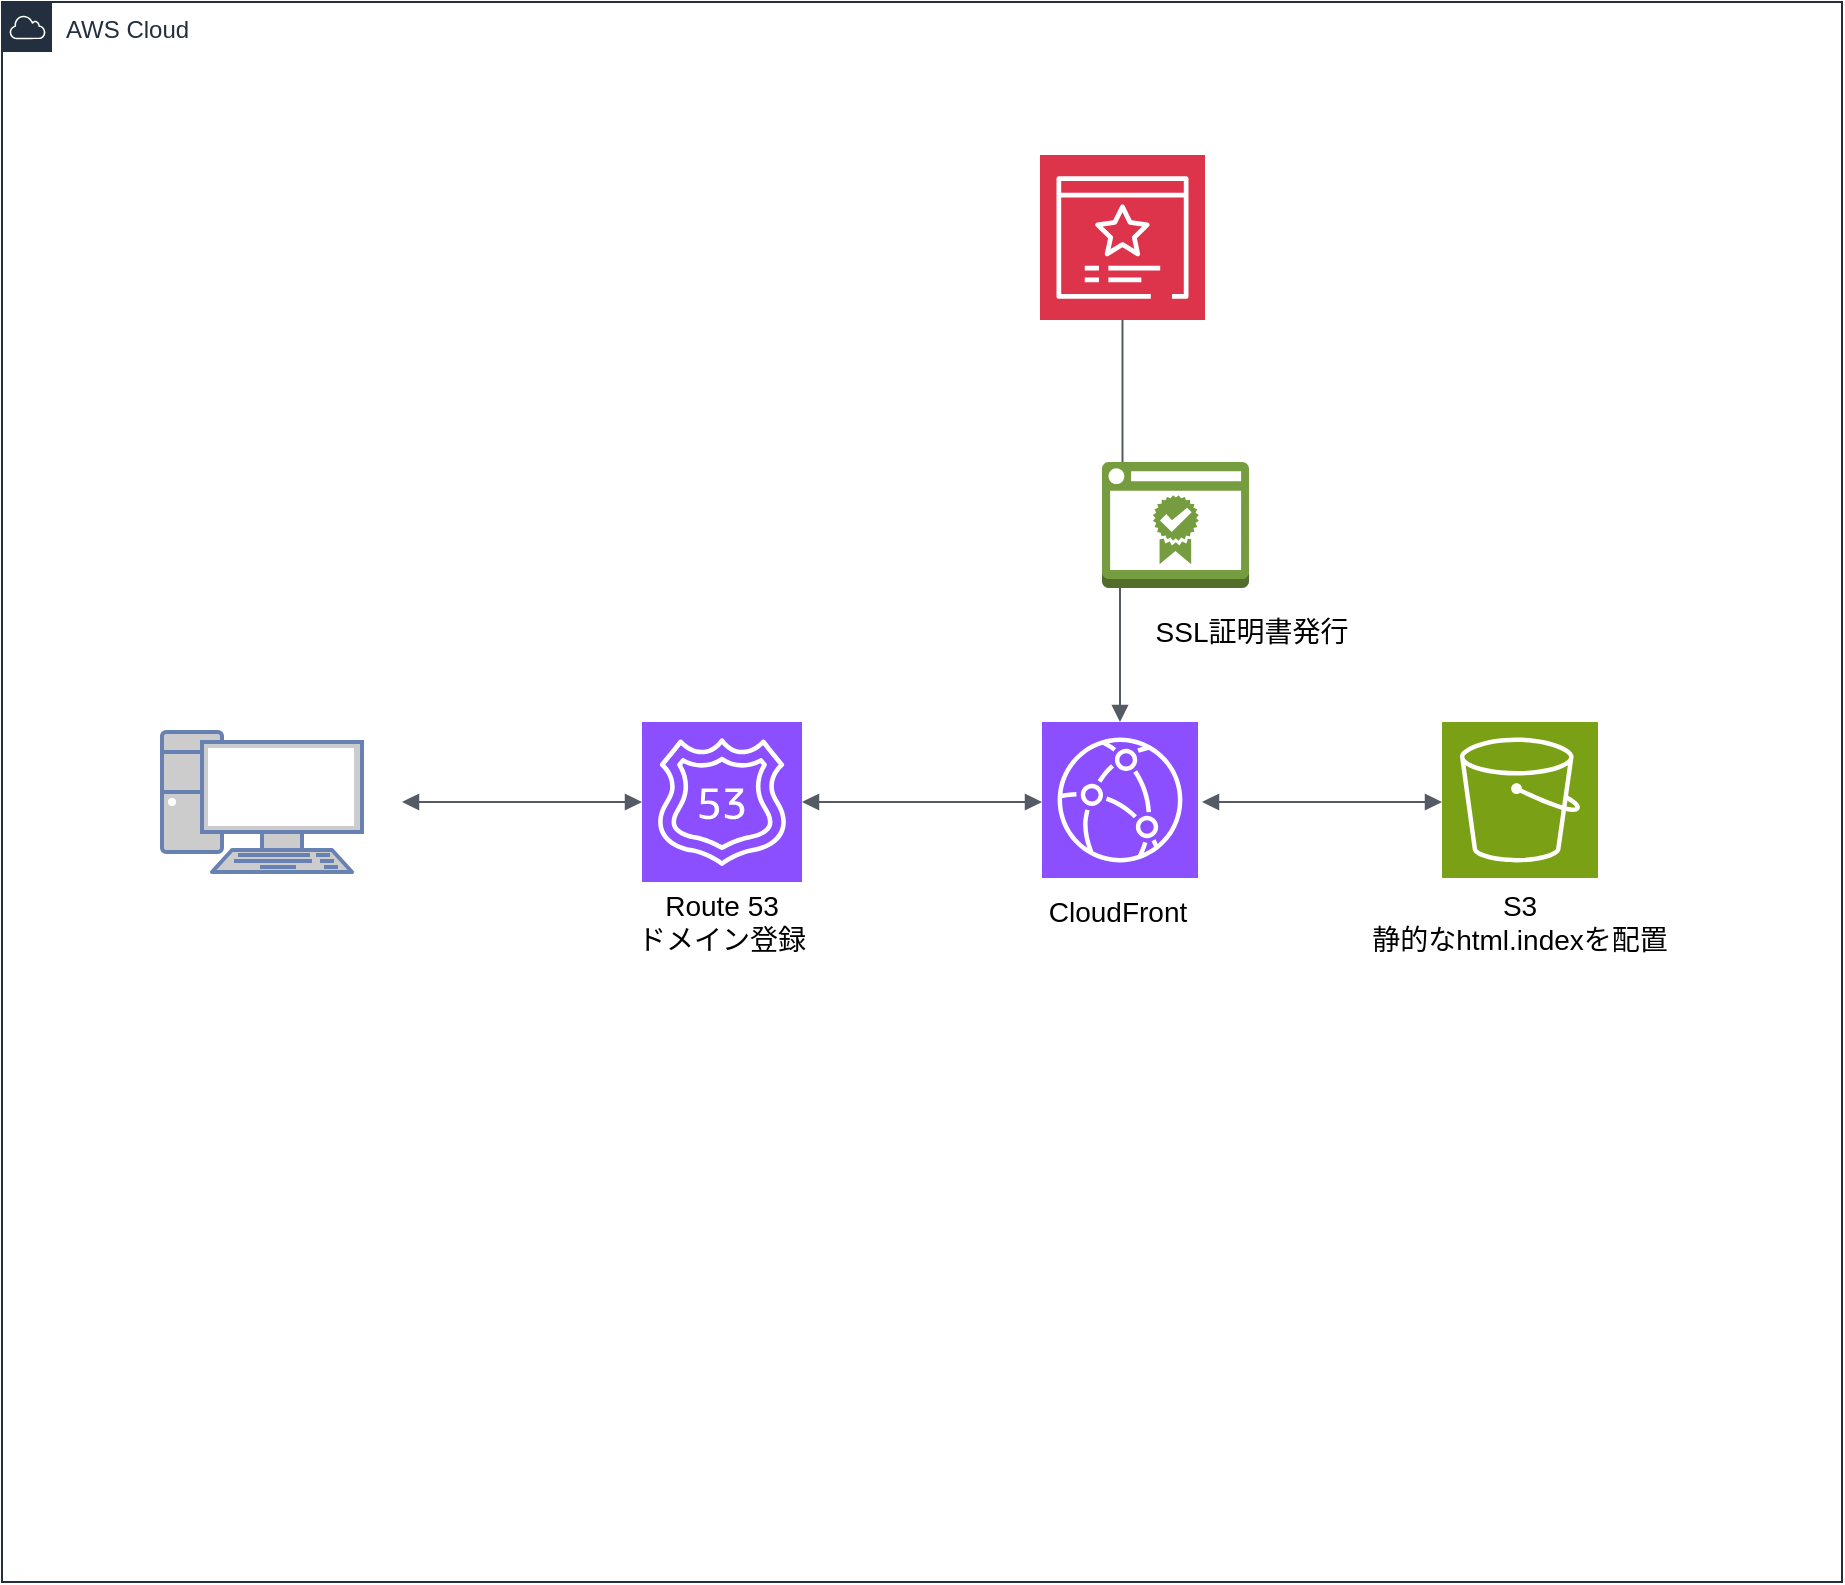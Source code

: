 <mxfile version="24.7.16">
  <diagram name="ページ1" id="IDqmQJQXYMVia_tHzmbd">
    <mxGraphModel dx="765" dy="1757" grid="1" gridSize="10" guides="1" tooltips="1" connect="1" arrows="1" fold="1" page="1" pageScale="1" pageWidth="827" pageHeight="1169" math="0" shadow="0">
      <root>
        <mxCell id="0" />
        <mxCell id="1" parent="0" />
        <mxCell id="qZDzYmMbD7gUfo3dhRsL-1" value="" style="sketch=0;points=[[0,0,0],[0.25,0,0],[0.5,0,0],[0.75,0,0],[1,0,0],[0,1,0],[0.25,1,0],[0.5,1,0],[0.75,1,0],[1,1,0],[0,0.25,0],[0,0.5,0],[0,0.75,0],[1,0.25,0],[1,0.5,0],[1,0.75,0]];outlineConnect=0;fontColor=#232F3E;fillColor=#8C4FFF;strokeColor=#ffffff;dashed=0;verticalLabelPosition=bottom;verticalAlign=top;align=center;html=1;fontSize=12;fontStyle=0;aspect=fixed;shape=mxgraph.aws4.resourceIcon;resIcon=mxgraph.aws4.cloudfront;" vertex="1" parent="1">
          <mxGeometry x="3360" y="550" width="78" height="78" as="geometry" />
        </mxCell>
        <mxCell id="qZDzYmMbD7gUfo3dhRsL-2" value="&lt;font style=&quot;font-size: 14px;&quot;&gt;CloudFront&lt;/font&gt;" style="text;strokeColor=none;align=center;fillColor=none;html=1;verticalAlign=middle;whiteSpace=wrap;rounded=0;" vertex="1" parent="1">
          <mxGeometry x="3358" y="630" width="80" height="30" as="geometry" />
        </mxCell>
        <mxCell id="qZDzYmMbD7gUfo3dhRsL-3" value="" style="sketch=0;points=[[0,0,0],[0.25,0,0],[0.5,0,0],[0.75,0,0],[1,0,0],[0,1,0],[0.25,1,0],[0.5,1,0],[0.75,1,0],[1,1,0],[0,0.25,0],[0,0.5,0],[0,0.75,0],[1,0.25,0],[1,0.5,0],[1,0.75,0]];outlineConnect=0;fontColor=#232F3E;fillColor=#8C4FFF;strokeColor=#ffffff;dashed=0;verticalLabelPosition=bottom;verticalAlign=top;align=center;html=1;fontSize=12;fontStyle=0;aspect=fixed;shape=mxgraph.aws4.resourceIcon;resIcon=mxgraph.aws4.route_53;" vertex="1" parent="1">
          <mxGeometry x="3160" y="550" width="80" height="80" as="geometry" />
        </mxCell>
        <mxCell id="qZDzYmMbD7gUfo3dhRsL-6" value="" style="edgeStyle=orthogonalEdgeStyle;html=1;endArrow=block;elbow=vertical;startArrow=block;startFill=1;endFill=1;strokeColor=#545B64;rounded=0;exitX=0;exitY=0.5;exitDx=0;exitDy=0;exitPerimeter=0;" edge="1" parent="1" source="qZDzYmMbD7gUfo3dhRsL-3">
          <mxGeometry width="100" relative="1" as="geometry">
            <mxPoint x="3080.23" y="670" as="sourcePoint" />
            <mxPoint x="3040" y="590" as="targetPoint" />
            <Array as="points">
              <mxPoint x="3070" y="590" />
              <mxPoint x="3070" y="590" />
            </Array>
          </mxGeometry>
        </mxCell>
        <mxCell id="qZDzYmMbD7gUfo3dhRsL-7" value="&lt;font style=&quot;font-size: 14px;&quot;&gt;Route 53&lt;br&gt;ドメイン登録&lt;/font&gt;" style="text;strokeColor=none;align=center;fillColor=none;html=1;verticalAlign=middle;whiteSpace=wrap;rounded=0;" vertex="1" parent="1">
          <mxGeometry x="3155" y="630" width="90" height="40" as="geometry" />
        </mxCell>
        <mxCell id="qZDzYmMbD7gUfo3dhRsL-13" value="" style="sketch=0;points=[[0,0,0],[0.25,0,0],[0.5,0,0],[0.75,0,0],[1,0,0],[0,1,0],[0.25,1,0],[0.5,1,0],[0.75,1,0],[1,1,0],[0,0.25,0],[0,0.5,0],[0,0.75,0],[1,0.25,0],[1,0.5,0],[1,0.75,0]];outlineConnect=0;fontColor=#232F3E;fillColor=#7AA116;strokeColor=#ffffff;dashed=0;verticalLabelPosition=bottom;verticalAlign=top;align=center;html=1;fontSize=12;fontStyle=0;aspect=fixed;shape=mxgraph.aws4.resourceIcon;resIcon=mxgraph.aws4.s3;" vertex="1" parent="1">
          <mxGeometry x="3560" y="550" width="78" height="78" as="geometry" />
        </mxCell>
        <mxCell id="qZDzYmMbD7gUfo3dhRsL-15" value="" style="edgeStyle=orthogonalEdgeStyle;html=1;endArrow=block;elbow=vertical;startArrow=block;startFill=1;endFill=1;strokeColor=#545B64;rounded=0;exitX=0;exitY=0.5;exitDx=0;exitDy=0;exitPerimeter=0;" edge="1" parent="1">
          <mxGeometry width="100" relative="1" as="geometry">
            <mxPoint x="3360" y="590" as="sourcePoint" />
            <mxPoint x="3240" y="590" as="targetPoint" />
            <Array as="points">
              <mxPoint x="3270" y="590" />
              <mxPoint x="3270" y="590" />
            </Array>
          </mxGeometry>
        </mxCell>
        <mxCell id="qZDzYmMbD7gUfo3dhRsL-16" value="" style="edgeStyle=orthogonalEdgeStyle;html=1;endArrow=block;elbow=vertical;startArrow=block;startFill=1;endFill=1;strokeColor=#545B64;rounded=0;exitX=0;exitY=0.5;exitDx=0;exitDy=0;exitPerimeter=0;" edge="1" parent="1">
          <mxGeometry width="100" relative="1" as="geometry">
            <mxPoint x="3560" y="590" as="sourcePoint" />
            <mxPoint x="3440" y="590" as="targetPoint" />
            <Array as="points">
              <mxPoint x="3470" y="590" />
              <mxPoint x="3470" y="590" />
            </Array>
          </mxGeometry>
        </mxCell>
        <mxCell id="qZDzYmMbD7gUfo3dhRsL-17" value="&lt;font style=&quot;font-size: 14px;&quot;&gt;S3&lt;br&gt;静的なhtml.indexを配置&lt;/font&gt;" style="text;strokeColor=none;align=center;fillColor=none;html=1;verticalAlign=middle;whiteSpace=wrap;rounded=0;" vertex="1" parent="1">
          <mxGeometry x="3514" y="630" width="170" height="40" as="geometry" />
        </mxCell>
        <mxCell id="qZDzYmMbD7gUfo3dhRsL-20" value="" style="sketch=0;points=[[0,0,0],[0.25,0,0],[0.5,0,0],[0.75,0,0],[1,0,0],[0,1,0],[0.25,1,0],[0.5,1,0],[0.75,1,0],[1,1,0],[0,0.25,0],[0,0.5,0],[0,0.75,0],[1,0.25,0],[1,0.5,0],[1,0.75,0]];outlineConnect=0;fontColor=#232F3E;fillColor=#DD344C;strokeColor=#ffffff;dashed=0;verticalLabelPosition=bottom;verticalAlign=top;align=center;html=1;fontSize=12;fontStyle=0;aspect=fixed;shape=mxgraph.aws4.resourceIcon;resIcon=mxgraph.aws4.certificate_manager_3;" vertex="1" parent="1">
          <mxGeometry x="3359" y="266.5" width="82.5" height="82.5" as="geometry" />
        </mxCell>
        <mxCell id="qZDzYmMbD7gUfo3dhRsL-22" value="" style="edgeStyle=orthogonalEdgeStyle;html=1;endArrow=block;elbow=vertical;startArrow=none;endFill=1;strokeColor=#545B64;rounded=0;entryX=0.5;entryY=0;entryDx=0;entryDy=0;entryPerimeter=0;" edge="1" parent="1" source="qZDzYmMbD7gUfo3dhRsL-20" target="qZDzYmMbD7gUfo3dhRsL-1">
          <mxGeometry width="100" relative="1" as="geometry">
            <mxPoint x="3400" y="350" as="sourcePoint" />
            <mxPoint x="3460" y="510" as="targetPoint" />
            <Array as="points">
              <mxPoint x="3400" y="451" />
              <mxPoint x="3399" y="451" />
            </Array>
          </mxGeometry>
        </mxCell>
        <mxCell id="qZDzYmMbD7gUfo3dhRsL-19" value="" style="outlineConnect=0;dashed=0;verticalLabelPosition=bottom;verticalAlign=top;align=center;html=1;shape=mxgraph.aws3.certificate_manager_2;fillColor=#759C3E;gradientColor=none;" vertex="1" parent="1">
          <mxGeometry x="3390" y="420" width="73.5" height="63" as="geometry" />
        </mxCell>
        <mxCell id="qZDzYmMbD7gUfo3dhRsL-24" value="&lt;font style=&quot;font-size: 14px;&quot;&gt;SSL証明書発行&lt;/font&gt;" style="text;strokeColor=none;align=center;fillColor=none;html=1;verticalAlign=middle;whiteSpace=wrap;rounded=0;" vertex="1" parent="1">
          <mxGeometry x="3410" y="490" width="110" height="30" as="geometry" />
        </mxCell>
        <mxCell id="qZDzYmMbD7gUfo3dhRsL-25" value="" style="fontColor=#0066CC;verticalAlign=top;verticalLabelPosition=bottom;labelPosition=center;align=center;html=1;outlineConnect=0;fillColor=#CCCCCC;strokeColor=#6881B3;gradientColor=none;gradientDirection=north;strokeWidth=2;shape=mxgraph.networks.pc;" vertex="1" parent="1">
          <mxGeometry x="2920" y="555" width="100" height="70" as="geometry" />
        </mxCell>
        <mxCell id="qZDzYmMbD7gUfo3dhRsL-28" value="AWS Cloud" style="points=[[0,0],[0.25,0],[0.5,0],[0.75,0],[1,0],[1,0.25],[1,0.5],[1,0.75],[1,1],[0.75,1],[0.5,1],[0.25,1],[0,1],[0,0.75],[0,0.5],[0,0.25]];outlineConnect=0;gradientColor=none;html=1;whiteSpace=wrap;fontSize=12;fontStyle=0;container=1;pointerEvents=0;collapsible=0;recursiveResize=0;shape=mxgraph.aws4.group;grIcon=mxgraph.aws4.group_aws_cloud;strokeColor=#232F3E;fillColor=none;verticalAlign=top;align=left;spacingLeft=30;fontColor=#232F3E;dashed=0;" vertex="1" parent="1">
          <mxGeometry x="2840" y="190" width="920" height="790" as="geometry" />
        </mxCell>
      </root>
    </mxGraphModel>
  </diagram>
</mxfile>
